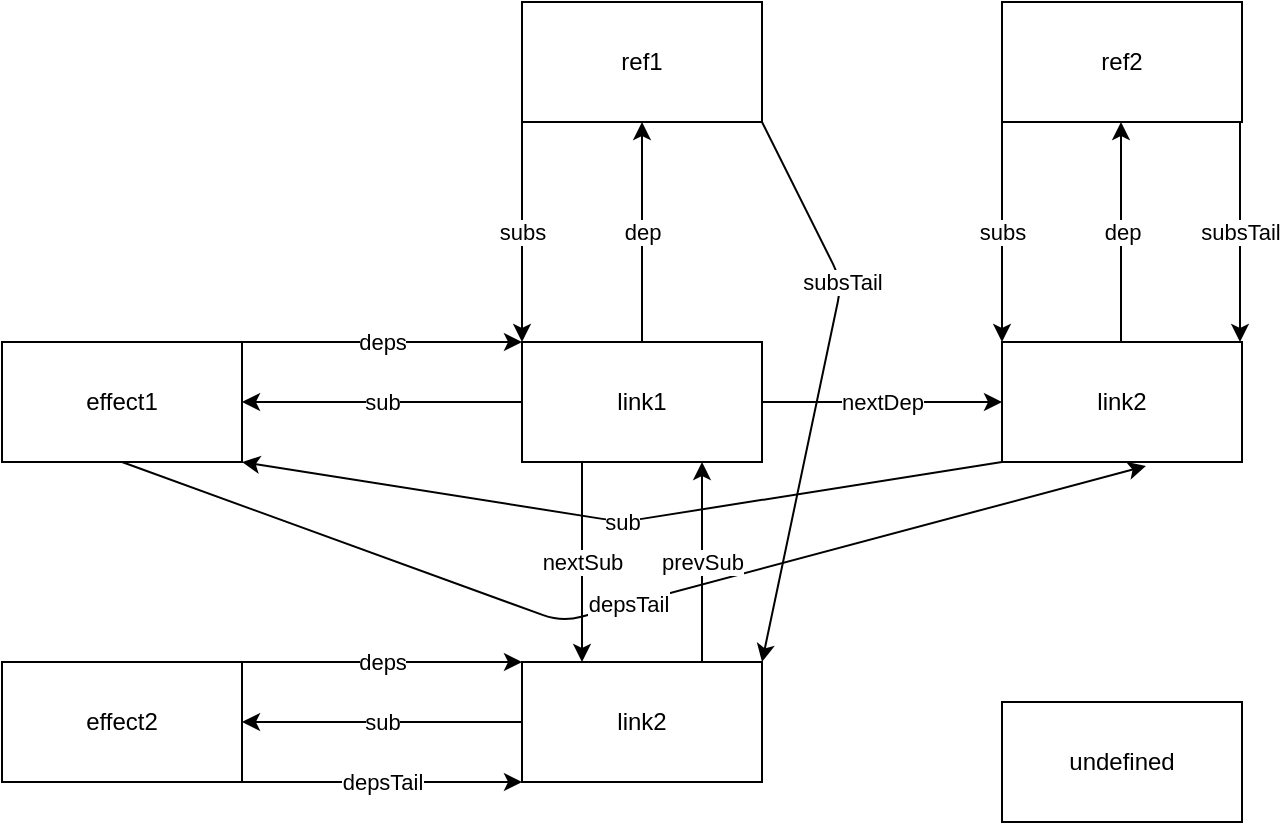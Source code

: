 <mxfile>
    <diagram id="7DhRrLEBYsyayPfRsTi8" name="第 1 页">
        <mxGraphModel dx="889" dy="531" grid="1" gridSize="10" guides="1" tooltips="1" connect="1" arrows="1" fold="1" page="1" pageScale="1" pageWidth="827" pageHeight="1169" math="0" shadow="0">
            <root>
                <mxCell id="0"/>
                <mxCell id="1" parent="0"/>
                <mxCell id="12" value="subs" style="edgeStyle=none;html=1;exitX=0;exitY=1;exitDx=0;exitDy=0;entryX=0;entryY=0;entryDx=0;entryDy=0;" parent="1" source="9" target="10" edge="1">
                    <mxGeometry relative="1" as="geometry"/>
                </mxCell>
                <mxCell id="34" value="subsTail" style="edgeStyle=none;html=1;exitX=1;exitY=1;exitDx=0;exitDy=0;entryX=1;entryY=0;entryDx=0;entryDy=0;" parent="1" source="9" target="37" edge="1">
                    <mxGeometry x="-0.369" relative="1" as="geometry">
                        <Array as="points">
                            <mxPoint x="460" y="230"/>
                        </Array>
                        <mxPoint as="offset"/>
                    </mxGeometry>
                </mxCell>
                <mxCell id="9" value="ref1" style="whiteSpace=wrap;html=1;" parent="1" vertex="1">
                    <mxGeometry x="300" y="90" width="120" height="60" as="geometry"/>
                </mxCell>
                <mxCell id="14" value="sub" style="edgeStyle=none;html=1;entryX=1;entryY=0.5;entryDx=0;entryDy=0;" parent="1" source="10" target="11" edge="1">
                    <mxGeometry relative="1" as="geometry"/>
                </mxCell>
                <mxCell id="17" value="dep" style="edgeStyle=none;html=1;exitX=0.5;exitY=0;exitDx=0;exitDy=0;entryX=0.5;entryY=1;entryDx=0;entryDy=0;" parent="1" source="10" target="9" edge="1">
                    <mxGeometry relative="1" as="geometry">
                        <mxPoint as="offset"/>
                    </mxGeometry>
                </mxCell>
                <mxCell id="23" value="nextDep" style="edgeStyle=none;html=1;exitX=1;exitY=0.5;exitDx=0;exitDy=0;entryX=0;entryY=0.5;entryDx=0;entryDy=0;" parent="1" source="10" target="19" edge="1">
                    <mxGeometry relative="1" as="geometry"/>
                </mxCell>
                <mxCell id="38" value="nextSub" style="edgeStyle=none;html=1;exitX=0.25;exitY=1;exitDx=0;exitDy=0;entryX=0.25;entryY=0;entryDx=0;entryDy=0;" edge="1" parent="1" source="10" target="37">
                    <mxGeometry relative="1" as="geometry"/>
                </mxCell>
                <mxCell id="10" value="&lt;div&gt;link1&lt;/div&gt;" style="whiteSpace=wrap;html=1;" parent="1" vertex="1">
                    <mxGeometry x="300" y="260" width="120" height="60" as="geometry"/>
                </mxCell>
                <mxCell id="35" value="depsTail" style="edgeStyle=none;html=1;exitX=0.5;exitY=1;exitDx=0;exitDy=0;entryX=0.6;entryY=1.033;entryDx=0;entryDy=0;entryPerimeter=0;" parent="1" source="11" target="19" edge="1">
                    <mxGeometry relative="1" as="geometry">
                        <Array as="points">
                            <mxPoint x="320" y="400"/>
                        </Array>
                    </mxGeometry>
                </mxCell>
                <mxCell id="11" value="effect1" style="whiteSpace=wrap;html=1;" parent="1" vertex="1">
                    <mxGeometry x="40" y="260" width="120" height="60" as="geometry"/>
                </mxCell>
                <mxCell id="15" value="deps" style="edgeStyle=none;html=1;exitX=1;exitY=0;exitDx=0;exitDy=0;" parent="1" source="11" edge="1">
                    <mxGeometry relative="1" as="geometry">
                        <mxPoint x="300" y="260" as="targetPoint"/>
                    </mxGeometry>
                </mxCell>
                <mxCell id="18" value="ref2" style="whiteSpace=wrap;html=1;" parent="1" vertex="1">
                    <mxGeometry x="540" y="90" width="120" height="60" as="geometry"/>
                </mxCell>
                <mxCell id="36" value="sub" style="edgeStyle=none;html=1;exitX=0;exitY=1;exitDx=0;exitDy=0;entryX=1;entryY=1;entryDx=0;entryDy=0;" parent="1" source="19" target="11" edge="1">
                    <mxGeometry relative="1" as="geometry">
                        <Array as="points">
                            <mxPoint x="350" y="350"/>
                        </Array>
                    </mxGeometry>
                </mxCell>
                <mxCell id="19" value="link2" style="whiteSpace=wrap;html=1;" parent="1" vertex="1">
                    <mxGeometry x="540" y="260" width="120" height="60" as="geometry"/>
                </mxCell>
                <mxCell id="20" value="subs" style="edgeStyle=none;html=1;exitX=0;exitY=1;exitDx=0;exitDy=0;entryX=0;entryY=0;entryDx=0;entryDy=0;" parent="1" edge="1">
                    <mxGeometry relative="1" as="geometry">
                        <mxPoint x="540" y="150" as="sourcePoint"/>
                        <mxPoint x="540" y="260" as="targetPoint"/>
                    </mxGeometry>
                </mxCell>
                <mxCell id="21" value="subsTail" style="edgeStyle=none;html=1;exitX=1;exitY=1;exitDx=0;exitDy=0;entryX=1;entryY=0;entryDx=0;entryDy=0;" parent="1" edge="1">
                    <mxGeometry relative="1" as="geometry">
                        <mxPoint x="659" y="150" as="sourcePoint"/>
                        <mxPoint x="659" y="260" as="targetPoint"/>
                    </mxGeometry>
                </mxCell>
                <mxCell id="22" value="dep" style="edgeStyle=none;html=1;exitX=0.5;exitY=0;exitDx=0;exitDy=0;entryX=0.5;entryY=1;entryDx=0;entryDy=0;" parent="1" edge="1">
                    <mxGeometry relative="1" as="geometry">
                        <mxPoint x="599.5" y="260" as="sourcePoint"/>
                        <mxPoint x="599.5" y="150" as="targetPoint"/>
                        <mxPoint as="offset"/>
                    </mxGeometry>
                </mxCell>
                <mxCell id="26" value="undefined" style="whiteSpace=wrap;html=1;" parent="1" vertex="1">
                    <mxGeometry x="540" y="440" width="120" height="60" as="geometry"/>
                </mxCell>
                <mxCell id="39" value="prevSub" style="edgeStyle=none;html=1;exitX=0.75;exitY=0;exitDx=0;exitDy=0;entryX=0.75;entryY=1;entryDx=0;entryDy=0;" edge="1" parent="1" source="37" target="10">
                    <mxGeometry relative="1" as="geometry"/>
                </mxCell>
                <mxCell id="41" value="sub" style="edgeStyle=none;html=1;exitX=0;exitY=0.5;exitDx=0;exitDy=0;" edge="1" parent="1" source="37" target="40">
                    <mxGeometry relative="1" as="geometry"/>
                </mxCell>
                <mxCell id="37" value="link2" style="whiteSpace=wrap;html=1;" vertex="1" parent="1">
                    <mxGeometry x="300" y="420" width="120" height="60" as="geometry"/>
                </mxCell>
                <mxCell id="44" value="depsTail" style="edgeStyle=none;html=1;exitX=1;exitY=1;exitDx=0;exitDy=0;entryX=0;entryY=1;entryDx=0;entryDy=0;" edge="1" parent="1" source="40" target="37">
                    <mxGeometry relative="1" as="geometry"/>
                </mxCell>
                <mxCell id="45" value="deps" style="edgeStyle=none;html=1;exitX=1;exitY=0;exitDx=0;exitDy=0;entryX=0;entryY=0;entryDx=0;entryDy=0;" edge="1" parent="1" source="40" target="37">
                    <mxGeometry relative="1" as="geometry"/>
                </mxCell>
                <mxCell id="40" value="effect2" style="whiteSpace=wrap;html=1;" vertex="1" parent="1">
                    <mxGeometry x="40" y="420" width="120" height="60" as="geometry"/>
                </mxCell>
            </root>
        </mxGraphModel>
    </diagram>
</mxfile>